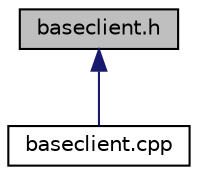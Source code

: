 digraph "baseclient.h"
{
 // LATEX_PDF_SIZE
  edge [fontname="Helvetica",fontsize="10",labelfontname="Helvetica",labelfontsize="10"];
  node [fontname="Helvetica",fontsize="10",shape=record];
  Node1 [label="baseclient.h",height=0.2,width=0.4,color="black", fillcolor="grey75", style="filled", fontcolor="black",tooltip="Permet d'enregistrer les clients."];
  Node1 -> Node2 [dir="back",color="midnightblue",fontsize="10",style="solid",fontname="Helvetica"];
  Node2 [label="baseclient.cpp",height=0.2,width=0.4,color="black", fillcolor="white", style="filled",URL="$baseclient_8cpp_source.html",tooltip=" "];
}
